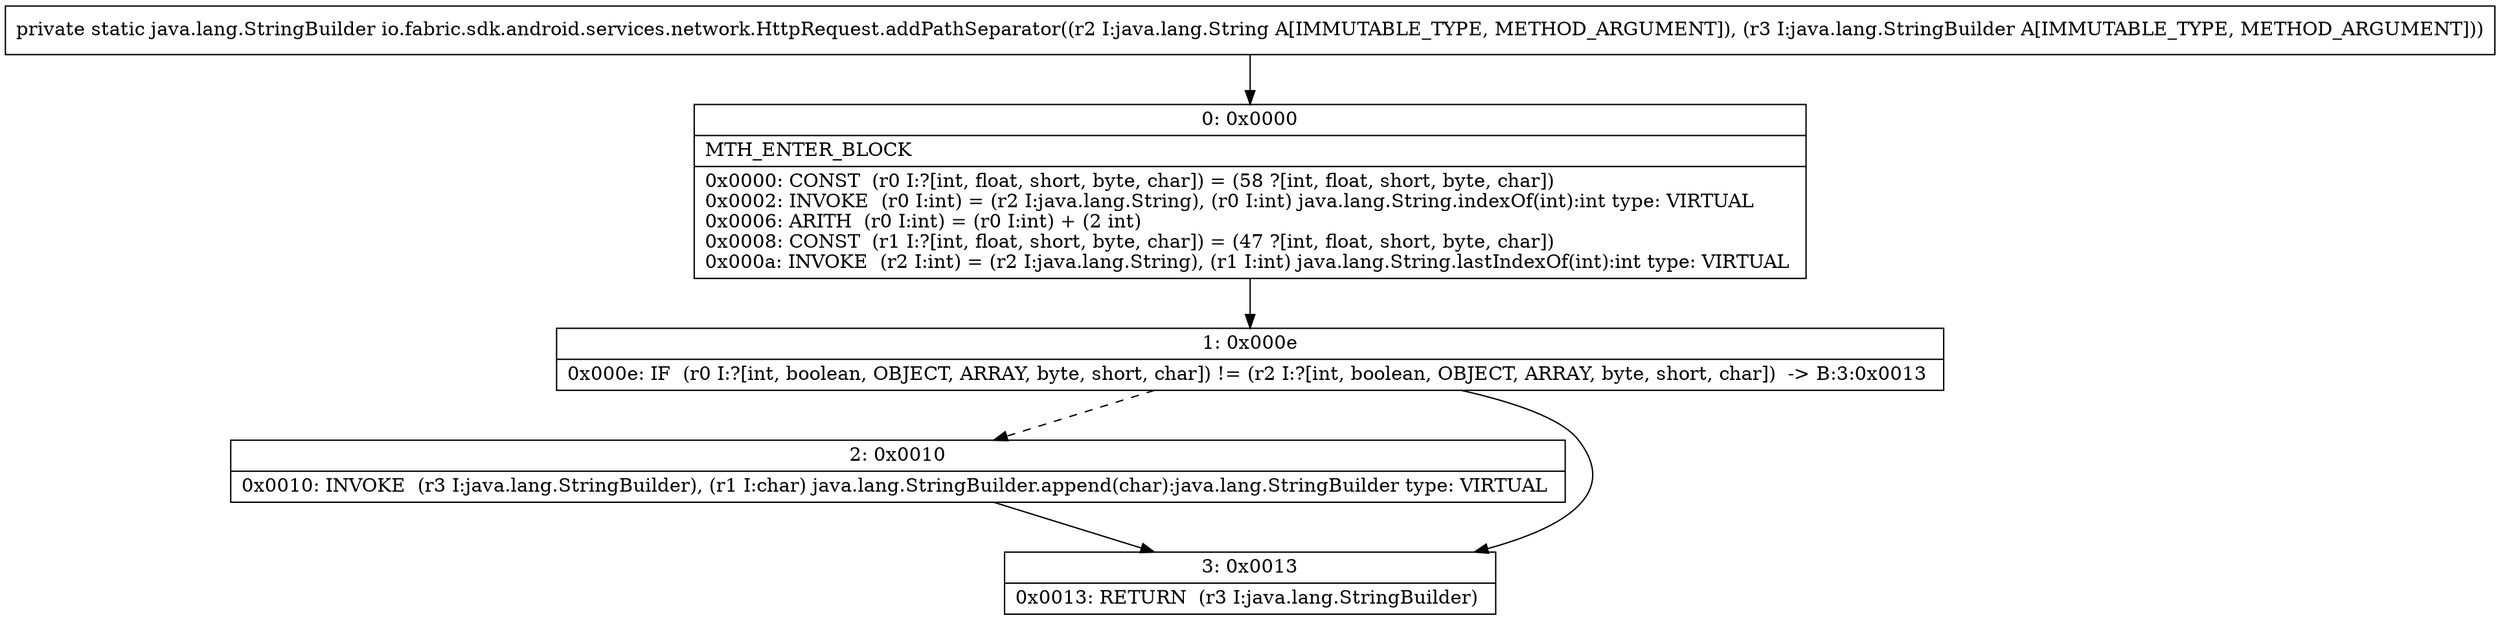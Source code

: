 digraph "CFG forio.fabric.sdk.android.services.network.HttpRequest.addPathSeparator(Ljava\/lang\/String;Ljava\/lang\/StringBuilder;)Ljava\/lang\/StringBuilder;" {
Node_0 [shape=record,label="{0\:\ 0x0000|MTH_ENTER_BLOCK\l|0x0000: CONST  (r0 I:?[int, float, short, byte, char]) = (58 ?[int, float, short, byte, char]) \l0x0002: INVOKE  (r0 I:int) = (r2 I:java.lang.String), (r0 I:int) java.lang.String.indexOf(int):int type: VIRTUAL \l0x0006: ARITH  (r0 I:int) = (r0 I:int) + (2 int) \l0x0008: CONST  (r1 I:?[int, float, short, byte, char]) = (47 ?[int, float, short, byte, char]) \l0x000a: INVOKE  (r2 I:int) = (r2 I:java.lang.String), (r1 I:int) java.lang.String.lastIndexOf(int):int type: VIRTUAL \l}"];
Node_1 [shape=record,label="{1\:\ 0x000e|0x000e: IF  (r0 I:?[int, boolean, OBJECT, ARRAY, byte, short, char]) != (r2 I:?[int, boolean, OBJECT, ARRAY, byte, short, char])  \-\> B:3:0x0013 \l}"];
Node_2 [shape=record,label="{2\:\ 0x0010|0x0010: INVOKE  (r3 I:java.lang.StringBuilder), (r1 I:char) java.lang.StringBuilder.append(char):java.lang.StringBuilder type: VIRTUAL \l}"];
Node_3 [shape=record,label="{3\:\ 0x0013|0x0013: RETURN  (r3 I:java.lang.StringBuilder) \l}"];
MethodNode[shape=record,label="{private static java.lang.StringBuilder io.fabric.sdk.android.services.network.HttpRequest.addPathSeparator((r2 I:java.lang.String A[IMMUTABLE_TYPE, METHOD_ARGUMENT]), (r3 I:java.lang.StringBuilder A[IMMUTABLE_TYPE, METHOD_ARGUMENT])) }"];
MethodNode -> Node_0;
Node_0 -> Node_1;
Node_1 -> Node_2[style=dashed];
Node_1 -> Node_3;
Node_2 -> Node_3;
}

